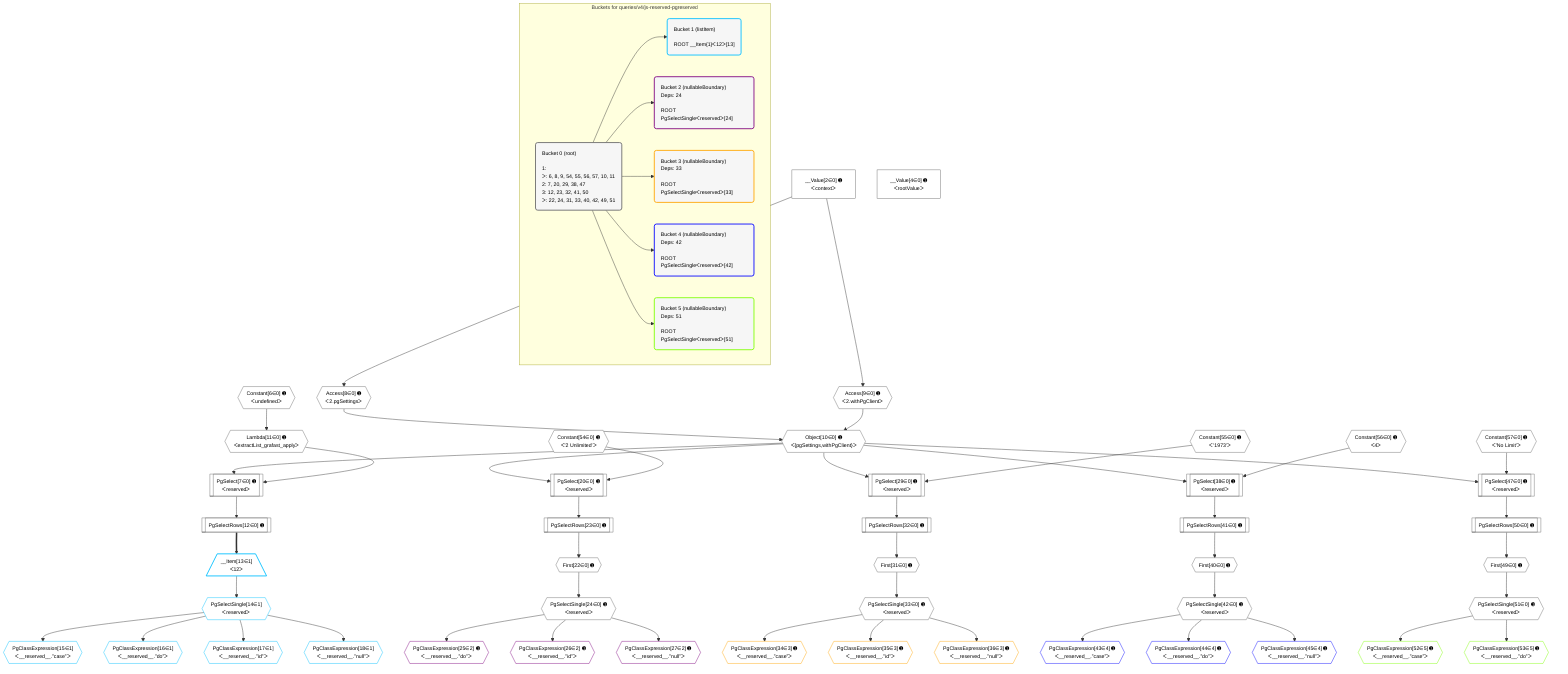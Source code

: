 %%{init: {'themeVariables': { 'fontSize': '12px'}}}%%
graph TD
    classDef path fill:#eee,stroke:#000,color:#000
    classDef plan fill:#fff,stroke-width:1px,color:#000
    classDef itemplan fill:#fff,stroke-width:2px,color:#000
    classDef unbatchedplan fill:#dff,stroke-width:1px,color:#000
    classDef sideeffectplan fill:#fcc,stroke-width:2px,color:#000
    classDef bucket fill:#f6f6f6,color:#000,stroke-width:2px,text-align:left


    %% plan dependencies
    PgSelect7[["PgSelect[7∈0] ➊<br />ᐸreservedᐳ"]]:::plan
    Object10{{"Object[10∈0] ➊<br />ᐸ{pgSettings,withPgClient}ᐳ"}}:::plan
    Lambda11{{"Lambda[11∈0] ➊<br />ᐸextractList_grafast_applyᐳ"}}:::plan
    Object10 & Lambda11 --> PgSelect7
    Access8{{"Access[8∈0] ➊<br />ᐸ2.pgSettingsᐳ"}}:::plan
    Access9{{"Access[9∈0] ➊<br />ᐸ2.withPgClientᐳ"}}:::plan
    Access8 & Access9 --> Object10
    PgSelect20[["PgSelect[20∈0] ➊<br />ᐸreservedᐳ"]]:::plan
    Constant54{{"Constant[54∈0] ➊<br />ᐸ'2 Unlimited'ᐳ"}}:::plan
    Object10 & Constant54 --> PgSelect20
    PgSelect29[["PgSelect[29∈0] ➊<br />ᐸreservedᐳ"]]:::plan
    Constant55{{"Constant[55∈0] ➊<br />ᐸ'1973'ᐳ"}}:::plan
    Object10 & Constant55 --> PgSelect29
    PgSelect38[["PgSelect[38∈0] ➊<br />ᐸreservedᐳ"]]:::plan
    Constant56{{"Constant[56∈0] ➊<br />ᐸ4ᐳ"}}:::plan
    Object10 & Constant56 --> PgSelect38
    PgSelect47[["PgSelect[47∈0] ➊<br />ᐸreservedᐳ"]]:::plan
    Constant57{{"Constant[57∈0] ➊<br />ᐸ'No Limit'ᐳ"}}:::plan
    Object10 & Constant57 --> PgSelect47
    __Value2["__Value[2∈0] ➊<br />ᐸcontextᐳ"]:::plan
    __Value2 --> Access8
    __Value2 --> Access9
    Constant6{{"Constant[6∈0] ➊<br />ᐸundefinedᐳ"}}:::plan
    Constant6 --> Lambda11
    PgSelectRows12[["PgSelectRows[12∈0] ➊"]]:::plan
    PgSelect7 --> PgSelectRows12
    First22{{"First[22∈0] ➊"}}:::plan
    PgSelectRows23[["PgSelectRows[23∈0] ➊"]]:::plan
    PgSelectRows23 --> First22
    PgSelect20 --> PgSelectRows23
    PgSelectSingle24{{"PgSelectSingle[24∈0] ➊<br />ᐸreservedᐳ"}}:::plan
    First22 --> PgSelectSingle24
    First31{{"First[31∈0] ➊"}}:::plan
    PgSelectRows32[["PgSelectRows[32∈0] ➊"]]:::plan
    PgSelectRows32 --> First31
    PgSelect29 --> PgSelectRows32
    PgSelectSingle33{{"PgSelectSingle[33∈0] ➊<br />ᐸreservedᐳ"}}:::plan
    First31 --> PgSelectSingle33
    First40{{"First[40∈0] ➊"}}:::plan
    PgSelectRows41[["PgSelectRows[41∈0] ➊"]]:::plan
    PgSelectRows41 --> First40
    PgSelect38 --> PgSelectRows41
    PgSelectSingle42{{"PgSelectSingle[42∈0] ➊<br />ᐸreservedᐳ"}}:::plan
    First40 --> PgSelectSingle42
    First49{{"First[49∈0] ➊"}}:::plan
    PgSelectRows50[["PgSelectRows[50∈0] ➊"]]:::plan
    PgSelectRows50 --> First49
    PgSelect47 --> PgSelectRows50
    PgSelectSingle51{{"PgSelectSingle[51∈0] ➊<br />ᐸreservedᐳ"}}:::plan
    First49 --> PgSelectSingle51
    __Value4["__Value[4∈0] ➊<br />ᐸrootValueᐳ"]:::plan
    __Item13[/"__Item[13∈1]<br />ᐸ12ᐳ"\]:::itemplan
    PgSelectRows12 ==> __Item13
    PgSelectSingle14{{"PgSelectSingle[14∈1]<br />ᐸreservedᐳ"}}:::plan
    __Item13 --> PgSelectSingle14
    PgClassExpression15{{"PgClassExpression[15∈1]<br />ᐸ__reserved__.”case”ᐳ"}}:::plan
    PgSelectSingle14 --> PgClassExpression15
    PgClassExpression16{{"PgClassExpression[16∈1]<br />ᐸ__reserved__.”do”ᐳ"}}:::plan
    PgSelectSingle14 --> PgClassExpression16
    PgClassExpression17{{"PgClassExpression[17∈1]<br />ᐸ__reserved__.”id”ᐳ"}}:::plan
    PgSelectSingle14 --> PgClassExpression17
    PgClassExpression18{{"PgClassExpression[18∈1]<br />ᐸ__reserved__.”null”ᐳ"}}:::plan
    PgSelectSingle14 --> PgClassExpression18
    PgClassExpression25{{"PgClassExpression[25∈2] ➊<br />ᐸ__reserved__.”do”ᐳ"}}:::plan
    PgSelectSingle24 --> PgClassExpression25
    PgClassExpression26{{"PgClassExpression[26∈2] ➊<br />ᐸ__reserved__.”id”ᐳ"}}:::plan
    PgSelectSingle24 --> PgClassExpression26
    PgClassExpression27{{"PgClassExpression[27∈2] ➊<br />ᐸ__reserved__.”null”ᐳ"}}:::plan
    PgSelectSingle24 --> PgClassExpression27
    PgClassExpression34{{"PgClassExpression[34∈3] ➊<br />ᐸ__reserved__.”case”ᐳ"}}:::plan
    PgSelectSingle33 --> PgClassExpression34
    PgClassExpression35{{"PgClassExpression[35∈3] ➊<br />ᐸ__reserved__.”id”ᐳ"}}:::plan
    PgSelectSingle33 --> PgClassExpression35
    PgClassExpression36{{"PgClassExpression[36∈3] ➊<br />ᐸ__reserved__.”null”ᐳ"}}:::plan
    PgSelectSingle33 --> PgClassExpression36
    PgClassExpression43{{"PgClassExpression[43∈4] ➊<br />ᐸ__reserved__.”case”ᐳ"}}:::plan
    PgSelectSingle42 --> PgClassExpression43
    PgClassExpression44{{"PgClassExpression[44∈4] ➊<br />ᐸ__reserved__.”do”ᐳ"}}:::plan
    PgSelectSingle42 --> PgClassExpression44
    PgClassExpression45{{"PgClassExpression[45∈4] ➊<br />ᐸ__reserved__.”null”ᐳ"}}:::plan
    PgSelectSingle42 --> PgClassExpression45
    PgClassExpression52{{"PgClassExpression[52∈5] ➊<br />ᐸ__reserved__.”case”ᐳ"}}:::plan
    PgSelectSingle51 --> PgClassExpression52
    PgClassExpression53{{"PgClassExpression[53∈5] ➊<br />ᐸ__reserved__.”do”ᐳ"}}:::plan
    PgSelectSingle51 --> PgClassExpression53

    %% define steps

    subgraph "Buckets for queries/v4/js-reserved-pgreserved"
    Bucket0("Bucket 0 (root)<br /><br />1: <br />ᐳ: 6, 8, 9, 54, 55, 56, 57, 10, 11<br />2: 7, 20, 29, 38, 47<br />3: 12, 23, 32, 41, 50<br />ᐳ: 22, 24, 31, 33, 40, 42, 49, 51"):::bucket
    classDef bucket0 stroke:#696969
    class Bucket0,__Value2,__Value4,Constant6,PgSelect7,Access8,Access9,Object10,Lambda11,PgSelectRows12,PgSelect20,First22,PgSelectRows23,PgSelectSingle24,PgSelect29,First31,PgSelectRows32,PgSelectSingle33,PgSelect38,First40,PgSelectRows41,PgSelectSingle42,PgSelect47,First49,PgSelectRows50,PgSelectSingle51,Constant54,Constant55,Constant56,Constant57 bucket0
    Bucket1("Bucket 1 (listItem)<br /><br />ROOT __Item{1}ᐸ12ᐳ[13]"):::bucket
    classDef bucket1 stroke:#00bfff
    class Bucket1,__Item13,PgSelectSingle14,PgClassExpression15,PgClassExpression16,PgClassExpression17,PgClassExpression18 bucket1
    Bucket2("Bucket 2 (nullableBoundary)<br />Deps: 24<br /><br />ROOT PgSelectSingleᐸreservedᐳ[24]"):::bucket
    classDef bucket2 stroke:#7f007f
    class Bucket2,PgClassExpression25,PgClassExpression26,PgClassExpression27 bucket2
    Bucket3("Bucket 3 (nullableBoundary)<br />Deps: 33<br /><br />ROOT PgSelectSingleᐸreservedᐳ[33]"):::bucket
    classDef bucket3 stroke:#ffa500
    class Bucket3,PgClassExpression34,PgClassExpression35,PgClassExpression36 bucket3
    Bucket4("Bucket 4 (nullableBoundary)<br />Deps: 42<br /><br />ROOT PgSelectSingleᐸreservedᐳ[42]"):::bucket
    classDef bucket4 stroke:#0000ff
    class Bucket4,PgClassExpression43,PgClassExpression44,PgClassExpression45 bucket4
    Bucket5("Bucket 5 (nullableBoundary)<br />Deps: 51<br /><br />ROOT PgSelectSingleᐸreservedᐳ[51]"):::bucket
    classDef bucket5 stroke:#7fff00
    class Bucket5,PgClassExpression52,PgClassExpression53 bucket5
    Bucket0 --> Bucket1 & Bucket2 & Bucket3 & Bucket4 & Bucket5
    end